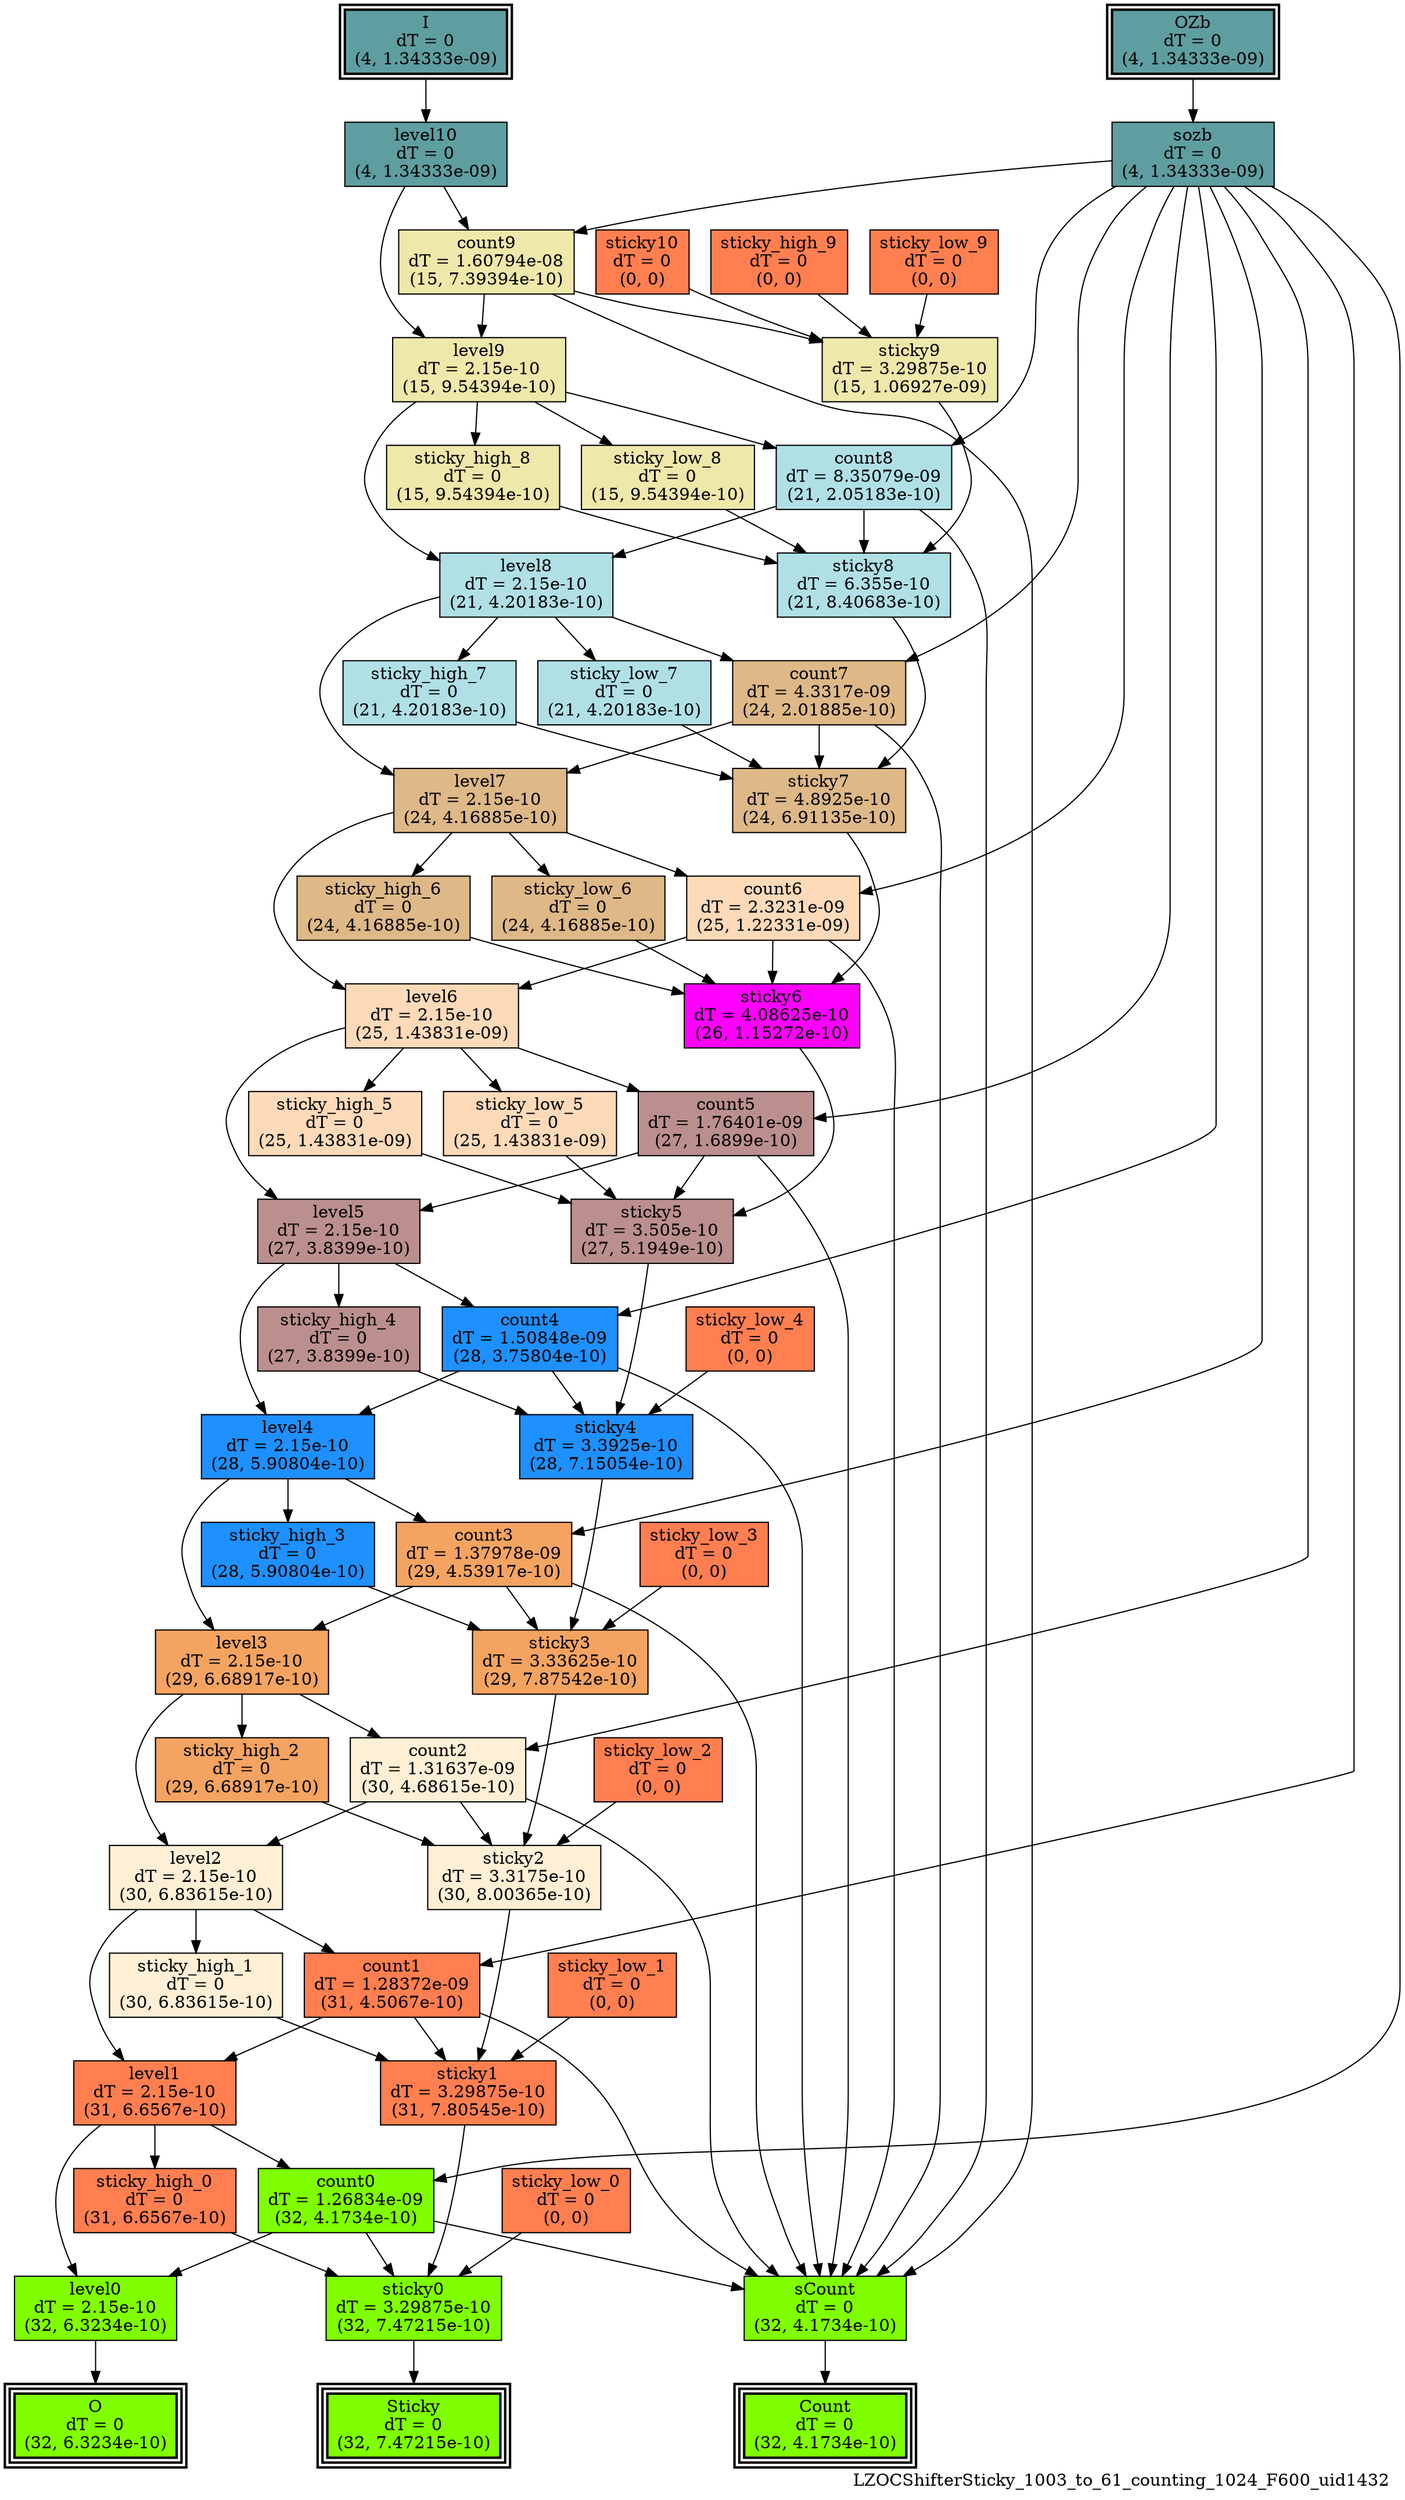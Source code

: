digraph LZOCShifterSticky_1003_to_61_counting_1024_F600_uid1432
{
	//graph drawing options
	label=LZOCShifterSticky_1003_to_61_counting_1024_F600_uid1432;
	labelloc=bottom;
	labeljust=right;
	ratio=auto;
	nodesep=0.25;
	ranksep=0.5;

	//input/output signals of operator LZOCShifterSticky_1003_to_61_counting_1024_F600_uid1432
	I__LZOCShifterSticky_1003_to_61_counting_1024_F600_uid1432 [ label="I\ndT = 0\n(4, 1.34333e-09)", shape=box, color=black, style="bold, filled", fillcolor=cadetblue, peripheries=2 ];
	OZb__LZOCShifterSticky_1003_to_61_counting_1024_F600_uid1432 [ label="OZb\ndT = 0\n(4, 1.34333e-09)", shape=box, color=black, style="bold, filled", fillcolor=cadetblue, peripheries=2 ];
	Count__LZOCShifterSticky_1003_to_61_counting_1024_F600_uid1432 [ label="Count\ndT = 0\n(32, 4.1734e-10)", shape=box, color=black, style="bold, filled", fillcolor=chartreuse, peripheries=3 ];
	O__LZOCShifterSticky_1003_to_61_counting_1024_F600_uid1432 [ label="O\ndT = 0\n(32, 6.3234e-10)", shape=box, color=black, style="bold, filled", fillcolor=chartreuse, peripheries=3 ];
	Sticky__LZOCShifterSticky_1003_to_61_counting_1024_F600_uid1432 [ label="Sticky\ndT = 0\n(32, 7.47215e-10)", shape=box, color=black, style="bold, filled", fillcolor=chartreuse, peripheries=3 ];
	{rank=same I__LZOCShifterSticky_1003_to_61_counting_1024_F600_uid1432, OZb__LZOCShifterSticky_1003_to_61_counting_1024_F600_uid1432};
	{rank=same Count__LZOCShifterSticky_1003_to_61_counting_1024_F600_uid1432, O__LZOCShifterSticky_1003_to_61_counting_1024_F600_uid1432, Sticky__LZOCShifterSticky_1003_to_61_counting_1024_F600_uid1432};
	//internal signals of operator LZOCShifterSticky_1003_to_61_counting_1024_F600_uid1432
	level10__LZOCShifterSticky_1003_to_61_counting_1024_F600_uid1432 [ label="level10\ndT = 0\n(4, 1.34333e-09)", shape=box, color=black, style=filled, fillcolor=cadetblue, peripheries=1 ];
	sozb__LZOCShifterSticky_1003_to_61_counting_1024_F600_uid1432 [ label="sozb\ndT = 0\n(4, 1.34333e-09)", shape=box, color=black, style=filled, fillcolor=cadetblue, peripheries=1 ];
	sticky10__LZOCShifterSticky_1003_to_61_counting_1024_F600_uid1432 [ label="sticky10\ndT = 0\n(0, 0)", shape=box, color=black, style=filled, fillcolor=coral, peripheries=1 ];
	count9__LZOCShifterSticky_1003_to_61_counting_1024_F600_uid1432 [ label="count9\ndT = 1.60794e-08\n(15, 7.39394e-10)", shape=box, color=black, style=filled, fillcolor=palegoldenrod, peripheries=1 ];
	level9__LZOCShifterSticky_1003_to_61_counting_1024_F600_uid1432 [ label="level9\ndT = 2.15e-10\n(15, 9.54394e-10)", shape=box, color=black, style=filled, fillcolor=palegoldenrod, peripheries=1 ];
	sticky_high_9__LZOCShifterSticky_1003_to_61_counting_1024_F600_uid1432 [ label="sticky_high_9\ndT = 0\n(0, 0)", shape=box, color=black, style=filled, fillcolor=coral, peripheries=1 ];
	sticky_low_9__LZOCShifterSticky_1003_to_61_counting_1024_F600_uid1432 [ label="sticky_low_9\ndT = 0\n(0, 0)", shape=box, color=black, style=filled, fillcolor=coral, peripheries=1 ];
	sticky9__LZOCShifterSticky_1003_to_61_counting_1024_F600_uid1432 [ label="sticky9\ndT = 3.29875e-10\n(15, 1.06927e-09)", shape=box, color=black, style=filled, fillcolor=palegoldenrod, peripheries=1 ];
	count8__LZOCShifterSticky_1003_to_61_counting_1024_F600_uid1432 [ label="count8\ndT = 8.35079e-09\n(21, 2.05183e-10)", shape=box, color=black, style=filled, fillcolor=powderblue, peripheries=1 ];
	level8__LZOCShifterSticky_1003_to_61_counting_1024_F600_uid1432 [ label="level8\ndT = 2.15e-10\n(21, 4.20183e-10)", shape=box, color=black, style=filled, fillcolor=powderblue, peripheries=1 ];
	sticky_high_8__LZOCShifterSticky_1003_to_61_counting_1024_F600_uid1432 [ label="sticky_high_8\ndT = 0\n(15, 9.54394e-10)", shape=box, color=black, style=filled, fillcolor=palegoldenrod, peripheries=1 ];
	sticky_low_8__LZOCShifterSticky_1003_to_61_counting_1024_F600_uid1432 [ label="sticky_low_8\ndT = 0\n(15, 9.54394e-10)", shape=box, color=black, style=filled, fillcolor=palegoldenrod, peripheries=1 ];
	sticky8__LZOCShifterSticky_1003_to_61_counting_1024_F600_uid1432 [ label="sticky8\ndT = 6.355e-10\n(21, 8.40683e-10)", shape=box, color=black, style=filled, fillcolor=powderblue, peripheries=1 ];
	count7__LZOCShifterSticky_1003_to_61_counting_1024_F600_uid1432 [ label="count7\ndT = 4.3317e-09\n(24, 2.01885e-10)", shape=box, color=black, style=filled, fillcolor=burlywood, peripheries=1 ];
	level7__LZOCShifterSticky_1003_to_61_counting_1024_F600_uid1432 [ label="level7\ndT = 2.15e-10\n(24, 4.16885e-10)", shape=box, color=black, style=filled, fillcolor=burlywood, peripheries=1 ];
	sticky_high_7__LZOCShifterSticky_1003_to_61_counting_1024_F600_uid1432 [ label="sticky_high_7\ndT = 0\n(21, 4.20183e-10)", shape=box, color=black, style=filled, fillcolor=powderblue, peripheries=1 ];
	sticky_low_7__LZOCShifterSticky_1003_to_61_counting_1024_F600_uid1432 [ label="sticky_low_7\ndT = 0\n(21, 4.20183e-10)", shape=box, color=black, style=filled, fillcolor=powderblue, peripheries=1 ];
	sticky7__LZOCShifterSticky_1003_to_61_counting_1024_F600_uid1432 [ label="sticky7\ndT = 4.8925e-10\n(24, 6.91135e-10)", shape=box, color=black, style=filled, fillcolor=burlywood, peripheries=1 ];
	count6__LZOCShifterSticky_1003_to_61_counting_1024_F600_uid1432 [ label="count6\ndT = 2.3231e-09\n(25, 1.22331e-09)", shape=box, color=black, style=filled, fillcolor=peachpuff, peripheries=1 ];
	level6__LZOCShifterSticky_1003_to_61_counting_1024_F600_uid1432 [ label="level6\ndT = 2.15e-10\n(25, 1.43831e-09)", shape=box, color=black, style=filled, fillcolor=peachpuff, peripheries=1 ];
	sticky_high_6__LZOCShifterSticky_1003_to_61_counting_1024_F600_uid1432 [ label="sticky_high_6\ndT = 0\n(24, 4.16885e-10)", shape=box, color=black, style=filled, fillcolor=burlywood, peripheries=1 ];
	sticky_low_6__LZOCShifterSticky_1003_to_61_counting_1024_F600_uid1432 [ label="sticky_low_6\ndT = 0\n(24, 4.16885e-10)", shape=box, color=black, style=filled, fillcolor=burlywood, peripheries=1 ];
	sticky6__LZOCShifterSticky_1003_to_61_counting_1024_F600_uid1432 [ label="sticky6\ndT = 4.08625e-10\n(26, 1.15272e-10)", shape=box, color=black, style=filled, fillcolor=magenta, peripheries=1 ];
	count5__LZOCShifterSticky_1003_to_61_counting_1024_F600_uid1432 [ label="count5\ndT = 1.76401e-09\n(27, 1.6899e-10)", shape=box, color=black, style=filled, fillcolor=rosybrown, peripheries=1 ];
	level5__LZOCShifterSticky_1003_to_61_counting_1024_F600_uid1432 [ label="level5\ndT = 2.15e-10\n(27, 3.8399e-10)", shape=box, color=black, style=filled, fillcolor=rosybrown, peripheries=1 ];
	sticky_high_5__LZOCShifterSticky_1003_to_61_counting_1024_F600_uid1432 [ label="sticky_high_5\ndT = 0\n(25, 1.43831e-09)", shape=box, color=black, style=filled, fillcolor=peachpuff, peripheries=1 ];
	sticky_low_5__LZOCShifterSticky_1003_to_61_counting_1024_F600_uid1432 [ label="sticky_low_5\ndT = 0\n(25, 1.43831e-09)", shape=box, color=black, style=filled, fillcolor=peachpuff, peripheries=1 ];
	sticky5__LZOCShifterSticky_1003_to_61_counting_1024_F600_uid1432 [ label="sticky5\ndT = 3.505e-10\n(27, 5.1949e-10)", shape=box, color=black, style=filled, fillcolor=rosybrown, peripheries=1 ];
	count4__LZOCShifterSticky_1003_to_61_counting_1024_F600_uid1432 [ label="count4\ndT = 1.50848e-09\n(28, 3.75804e-10)", shape=box, color=black, style=filled, fillcolor=dodgerblue, peripheries=1 ];
	level4__LZOCShifterSticky_1003_to_61_counting_1024_F600_uid1432 [ label="level4\ndT = 2.15e-10\n(28, 5.90804e-10)", shape=box, color=black, style=filled, fillcolor=dodgerblue, peripheries=1 ];
	sticky_high_4__LZOCShifterSticky_1003_to_61_counting_1024_F600_uid1432 [ label="sticky_high_4\ndT = 0\n(27, 3.8399e-10)", shape=box, color=black, style=filled, fillcolor=rosybrown, peripheries=1 ];
	sticky_low_4__LZOCShifterSticky_1003_to_61_counting_1024_F600_uid1432 [ label="sticky_low_4\ndT = 0\n(0, 0)", shape=box, color=black, style=filled, fillcolor=coral, peripheries=1 ];
	sticky4__LZOCShifterSticky_1003_to_61_counting_1024_F600_uid1432 [ label="sticky4\ndT = 3.3925e-10\n(28, 7.15054e-10)", shape=box, color=black, style=filled, fillcolor=dodgerblue, peripheries=1 ];
	count3__LZOCShifterSticky_1003_to_61_counting_1024_F600_uid1432 [ label="count3\ndT = 1.37978e-09\n(29, 4.53917e-10)", shape=box, color=black, style=filled, fillcolor=sandybrown, peripheries=1 ];
	level3__LZOCShifterSticky_1003_to_61_counting_1024_F600_uid1432 [ label="level3\ndT = 2.15e-10\n(29, 6.68917e-10)", shape=box, color=black, style=filled, fillcolor=sandybrown, peripheries=1 ];
	sticky_high_3__LZOCShifterSticky_1003_to_61_counting_1024_F600_uid1432 [ label="sticky_high_3\ndT = 0\n(28, 5.90804e-10)", shape=box, color=black, style=filled, fillcolor=dodgerblue, peripheries=1 ];
	sticky_low_3__LZOCShifterSticky_1003_to_61_counting_1024_F600_uid1432 [ label="sticky_low_3\ndT = 0\n(0, 0)", shape=box, color=black, style=filled, fillcolor=coral, peripheries=1 ];
	sticky3__LZOCShifterSticky_1003_to_61_counting_1024_F600_uid1432 [ label="sticky3\ndT = 3.33625e-10\n(29, 7.87542e-10)", shape=box, color=black, style=filled, fillcolor=sandybrown, peripheries=1 ];
	count2__LZOCShifterSticky_1003_to_61_counting_1024_F600_uid1432 [ label="count2\ndT = 1.31637e-09\n(30, 4.68615e-10)", shape=box, color=black, style=filled, fillcolor=papayawhip, peripheries=1 ];
	level2__LZOCShifterSticky_1003_to_61_counting_1024_F600_uid1432 [ label="level2\ndT = 2.15e-10\n(30, 6.83615e-10)", shape=box, color=black, style=filled, fillcolor=papayawhip, peripheries=1 ];
	sticky_high_2__LZOCShifterSticky_1003_to_61_counting_1024_F600_uid1432 [ label="sticky_high_2\ndT = 0\n(29, 6.68917e-10)", shape=box, color=black, style=filled, fillcolor=sandybrown, peripheries=1 ];
	sticky_low_2__LZOCShifterSticky_1003_to_61_counting_1024_F600_uid1432 [ label="sticky_low_2\ndT = 0\n(0, 0)", shape=box, color=black, style=filled, fillcolor=coral, peripheries=1 ];
	sticky2__LZOCShifterSticky_1003_to_61_counting_1024_F600_uid1432 [ label="sticky2\ndT = 3.3175e-10\n(30, 8.00365e-10)", shape=box, color=black, style=filled, fillcolor=papayawhip, peripheries=1 ];
	count1__LZOCShifterSticky_1003_to_61_counting_1024_F600_uid1432 [ label="count1\ndT = 1.28372e-09\n(31, 4.5067e-10)", shape=box, color=black, style=filled, fillcolor=coral, peripheries=1 ];
	level1__LZOCShifterSticky_1003_to_61_counting_1024_F600_uid1432 [ label="level1\ndT = 2.15e-10\n(31, 6.6567e-10)", shape=box, color=black, style=filled, fillcolor=coral, peripheries=1 ];
	sticky_high_1__LZOCShifterSticky_1003_to_61_counting_1024_F600_uid1432 [ label="sticky_high_1\ndT = 0\n(30, 6.83615e-10)", shape=box, color=black, style=filled, fillcolor=papayawhip, peripheries=1 ];
	sticky_low_1__LZOCShifterSticky_1003_to_61_counting_1024_F600_uid1432 [ label="sticky_low_1\ndT = 0\n(0, 0)", shape=box, color=black, style=filled, fillcolor=coral, peripheries=1 ];
	sticky1__LZOCShifterSticky_1003_to_61_counting_1024_F600_uid1432 [ label="sticky1\ndT = 3.29875e-10\n(31, 7.80545e-10)", shape=box, color=black, style=filled, fillcolor=coral, peripheries=1 ];
	count0__LZOCShifterSticky_1003_to_61_counting_1024_F600_uid1432 [ label="count0\ndT = 1.26834e-09\n(32, 4.1734e-10)", shape=box, color=black, style=filled, fillcolor=chartreuse, peripheries=1 ];
	level0__LZOCShifterSticky_1003_to_61_counting_1024_F600_uid1432 [ label="level0\ndT = 2.15e-10\n(32, 6.3234e-10)", shape=box, color=black, style=filled, fillcolor=chartreuse, peripheries=1 ];
	sticky_high_0__LZOCShifterSticky_1003_to_61_counting_1024_F600_uid1432 [ label="sticky_high_0\ndT = 0\n(31, 6.6567e-10)", shape=box, color=black, style=filled, fillcolor=coral, peripheries=1 ];
	sticky_low_0__LZOCShifterSticky_1003_to_61_counting_1024_F600_uid1432 [ label="sticky_low_0\ndT = 0\n(0, 0)", shape=box, color=black, style=filled, fillcolor=coral, peripheries=1 ];
	sticky0__LZOCShifterSticky_1003_to_61_counting_1024_F600_uid1432 [ label="sticky0\ndT = 3.29875e-10\n(32, 7.47215e-10)", shape=box, color=black, style=filled, fillcolor=chartreuse, peripheries=1 ];
	sCount__LZOCShifterSticky_1003_to_61_counting_1024_F600_uid1432 [ label="sCount\ndT = 0\n(32, 4.1734e-10)", shape=box, color=black, style=filled, fillcolor=chartreuse, peripheries=1 ];

	//subcomponents of operator LZOCShifterSticky_1003_to_61_counting_1024_F600_uid1432

	//input and internal signal connections of operator LZOCShifterSticky_1003_to_61_counting_1024_F600_uid1432
	I__LZOCShifterSticky_1003_to_61_counting_1024_F600_uid1432 -> level10__LZOCShifterSticky_1003_to_61_counting_1024_F600_uid1432 [ arrowhead=normal, arrowsize=1.0, arrowtail=normal, color=black, dir=forward  ];
	OZb__LZOCShifterSticky_1003_to_61_counting_1024_F600_uid1432 -> sozb__LZOCShifterSticky_1003_to_61_counting_1024_F600_uid1432 [ arrowhead=normal, arrowsize=1.0, arrowtail=normal, color=black, dir=forward  ];
	level10__LZOCShifterSticky_1003_to_61_counting_1024_F600_uid1432 -> count9__LZOCShifterSticky_1003_to_61_counting_1024_F600_uid1432 [ arrowhead=normal, arrowsize=1.0, arrowtail=normal, color=black, dir=forward  ];
	level10__LZOCShifterSticky_1003_to_61_counting_1024_F600_uid1432 -> level9__LZOCShifterSticky_1003_to_61_counting_1024_F600_uid1432 [ arrowhead=normal, arrowsize=1.0, arrowtail=normal, color=black, dir=forward  ];
	sozb__LZOCShifterSticky_1003_to_61_counting_1024_F600_uid1432 -> count9__LZOCShifterSticky_1003_to_61_counting_1024_F600_uid1432 [ arrowhead=normal, arrowsize=1.0, arrowtail=normal, color=black, dir=forward  ];
	sozb__LZOCShifterSticky_1003_to_61_counting_1024_F600_uid1432 -> count8__LZOCShifterSticky_1003_to_61_counting_1024_F600_uid1432 [ arrowhead=normal, arrowsize=1.0, arrowtail=normal, color=black, dir=forward  ];
	sozb__LZOCShifterSticky_1003_to_61_counting_1024_F600_uid1432 -> count7__LZOCShifterSticky_1003_to_61_counting_1024_F600_uid1432 [ arrowhead=normal, arrowsize=1.0, arrowtail=normal, color=black, dir=forward  ];
	sozb__LZOCShifterSticky_1003_to_61_counting_1024_F600_uid1432 -> count6__LZOCShifterSticky_1003_to_61_counting_1024_F600_uid1432 [ arrowhead=normal, arrowsize=1.0, arrowtail=normal, color=black, dir=forward  ];
	sozb__LZOCShifterSticky_1003_to_61_counting_1024_F600_uid1432 -> count5__LZOCShifterSticky_1003_to_61_counting_1024_F600_uid1432 [ arrowhead=normal, arrowsize=1.0, arrowtail=normal, color=black, dir=forward  ];
	sozb__LZOCShifterSticky_1003_to_61_counting_1024_F600_uid1432 -> count4__LZOCShifterSticky_1003_to_61_counting_1024_F600_uid1432 [ arrowhead=normal, arrowsize=1.0, arrowtail=normal, color=black, dir=forward  ];
	sozb__LZOCShifterSticky_1003_to_61_counting_1024_F600_uid1432 -> count3__LZOCShifterSticky_1003_to_61_counting_1024_F600_uid1432 [ arrowhead=normal, arrowsize=1.0, arrowtail=normal, color=black, dir=forward  ];
	sozb__LZOCShifterSticky_1003_to_61_counting_1024_F600_uid1432 -> count2__LZOCShifterSticky_1003_to_61_counting_1024_F600_uid1432 [ arrowhead=normal, arrowsize=1.0, arrowtail=normal, color=black, dir=forward  ];
	sozb__LZOCShifterSticky_1003_to_61_counting_1024_F600_uid1432 -> count1__LZOCShifterSticky_1003_to_61_counting_1024_F600_uid1432 [ arrowhead=normal, arrowsize=1.0, arrowtail=normal, color=black, dir=forward  ];
	sozb__LZOCShifterSticky_1003_to_61_counting_1024_F600_uid1432 -> count0__LZOCShifterSticky_1003_to_61_counting_1024_F600_uid1432 [ arrowhead=normal, arrowsize=1.0, arrowtail=normal, color=black, dir=forward  ];
	sticky10__LZOCShifterSticky_1003_to_61_counting_1024_F600_uid1432 -> sticky9__LZOCShifterSticky_1003_to_61_counting_1024_F600_uid1432 [ arrowhead=normal, arrowsize=1.0, arrowtail=normal, color=black, dir=forward  ];
	count9__LZOCShifterSticky_1003_to_61_counting_1024_F600_uid1432 -> level9__LZOCShifterSticky_1003_to_61_counting_1024_F600_uid1432 [ arrowhead=normal, arrowsize=1.0, arrowtail=normal, color=black, dir=forward  ];
	count9__LZOCShifterSticky_1003_to_61_counting_1024_F600_uid1432 -> sticky9__LZOCShifterSticky_1003_to_61_counting_1024_F600_uid1432 [ arrowhead=normal, arrowsize=1.0, arrowtail=normal, color=black, dir=forward  ];
	count9__LZOCShifterSticky_1003_to_61_counting_1024_F600_uid1432 -> sCount__LZOCShifterSticky_1003_to_61_counting_1024_F600_uid1432 [ arrowhead=normal, arrowsize=1.0, arrowtail=normal, color=black, dir=forward  ];
	level9__LZOCShifterSticky_1003_to_61_counting_1024_F600_uid1432 -> count8__LZOCShifterSticky_1003_to_61_counting_1024_F600_uid1432 [ arrowhead=normal, arrowsize=1.0, arrowtail=normal, color=black, dir=forward  ];
	level9__LZOCShifterSticky_1003_to_61_counting_1024_F600_uid1432 -> level8__LZOCShifterSticky_1003_to_61_counting_1024_F600_uid1432 [ arrowhead=normal, arrowsize=1.0, arrowtail=normal, color=black, dir=forward  ];
	level9__LZOCShifterSticky_1003_to_61_counting_1024_F600_uid1432 -> sticky_high_8__LZOCShifterSticky_1003_to_61_counting_1024_F600_uid1432 [ arrowhead=normal, arrowsize=1.0, arrowtail=normal, color=black, dir=forward  ];
	level9__LZOCShifterSticky_1003_to_61_counting_1024_F600_uid1432 -> sticky_low_8__LZOCShifterSticky_1003_to_61_counting_1024_F600_uid1432 [ arrowhead=normal, arrowsize=1.0, arrowtail=normal, color=black, dir=forward  ];
	sticky_high_9__LZOCShifterSticky_1003_to_61_counting_1024_F600_uid1432 -> sticky9__LZOCShifterSticky_1003_to_61_counting_1024_F600_uid1432 [ arrowhead=normal, arrowsize=1.0, arrowtail=normal, color=black, dir=forward  ];
	sticky_low_9__LZOCShifterSticky_1003_to_61_counting_1024_F600_uid1432 -> sticky9__LZOCShifterSticky_1003_to_61_counting_1024_F600_uid1432 [ arrowhead=normal, arrowsize=1.0, arrowtail=normal, color=black, dir=forward  ];
	sticky9__LZOCShifterSticky_1003_to_61_counting_1024_F600_uid1432 -> sticky8__LZOCShifterSticky_1003_to_61_counting_1024_F600_uid1432 [ arrowhead=normal, arrowsize=1.0, arrowtail=normal, color=black, dir=forward  ];
	count8__LZOCShifterSticky_1003_to_61_counting_1024_F600_uid1432 -> level8__LZOCShifterSticky_1003_to_61_counting_1024_F600_uid1432 [ arrowhead=normal, arrowsize=1.0, arrowtail=normal, color=black, dir=forward  ];
	count8__LZOCShifterSticky_1003_to_61_counting_1024_F600_uid1432 -> sticky8__LZOCShifterSticky_1003_to_61_counting_1024_F600_uid1432 [ arrowhead=normal, arrowsize=1.0, arrowtail=normal, color=black, dir=forward  ];
	count8__LZOCShifterSticky_1003_to_61_counting_1024_F600_uid1432 -> sCount__LZOCShifterSticky_1003_to_61_counting_1024_F600_uid1432 [ arrowhead=normal, arrowsize=1.0, arrowtail=normal, color=black, dir=forward  ];
	level8__LZOCShifterSticky_1003_to_61_counting_1024_F600_uid1432 -> count7__LZOCShifterSticky_1003_to_61_counting_1024_F600_uid1432 [ arrowhead=normal, arrowsize=1.0, arrowtail=normal, color=black, dir=forward  ];
	level8__LZOCShifterSticky_1003_to_61_counting_1024_F600_uid1432 -> level7__LZOCShifterSticky_1003_to_61_counting_1024_F600_uid1432 [ arrowhead=normal, arrowsize=1.0, arrowtail=normal, color=black, dir=forward  ];
	level8__LZOCShifterSticky_1003_to_61_counting_1024_F600_uid1432 -> sticky_high_7__LZOCShifterSticky_1003_to_61_counting_1024_F600_uid1432 [ arrowhead=normal, arrowsize=1.0, arrowtail=normal, color=black, dir=forward  ];
	level8__LZOCShifterSticky_1003_to_61_counting_1024_F600_uid1432 -> sticky_low_7__LZOCShifterSticky_1003_to_61_counting_1024_F600_uid1432 [ arrowhead=normal, arrowsize=1.0, arrowtail=normal, color=black, dir=forward  ];
	sticky_high_8__LZOCShifterSticky_1003_to_61_counting_1024_F600_uid1432 -> sticky8__LZOCShifterSticky_1003_to_61_counting_1024_F600_uid1432 [ arrowhead=normal, arrowsize=1.0, arrowtail=normal, color=black, dir=forward  ];
	sticky_low_8__LZOCShifterSticky_1003_to_61_counting_1024_F600_uid1432 -> sticky8__LZOCShifterSticky_1003_to_61_counting_1024_F600_uid1432 [ arrowhead=normal, arrowsize=1.0, arrowtail=normal, color=black, dir=forward  ];
	sticky8__LZOCShifterSticky_1003_to_61_counting_1024_F600_uid1432 -> sticky7__LZOCShifterSticky_1003_to_61_counting_1024_F600_uid1432 [ arrowhead=normal, arrowsize=1.0, arrowtail=normal, color=black, dir=forward  ];
	count7__LZOCShifterSticky_1003_to_61_counting_1024_F600_uid1432 -> level7__LZOCShifterSticky_1003_to_61_counting_1024_F600_uid1432 [ arrowhead=normal, arrowsize=1.0, arrowtail=normal, color=black, dir=forward  ];
	count7__LZOCShifterSticky_1003_to_61_counting_1024_F600_uid1432 -> sticky7__LZOCShifterSticky_1003_to_61_counting_1024_F600_uid1432 [ arrowhead=normal, arrowsize=1.0, arrowtail=normal, color=black, dir=forward  ];
	count7__LZOCShifterSticky_1003_to_61_counting_1024_F600_uid1432 -> sCount__LZOCShifterSticky_1003_to_61_counting_1024_F600_uid1432 [ arrowhead=normal, arrowsize=1.0, arrowtail=normal, color=black, dir=forward  ];
	level7__LZOCShifterSticky_1003_to_61_counting_1024_F600_uid1432 -> count6__LZOCShifterSticky_1003_to_61_counting_1024_F600_uid1432 [ arrowhead=normal, arrowsize=1.0, arrowtail=normal, color=black, dir=forward  ];
	level7__LZOCShifterSticky_1003_to_61_counting_1024_F600_uid1432 -> level6__LZOCShifterSticky_1003_to_61_counting_1024_F600_uid1432 [ arrowhead=normal, arrowsize=1.0, arrowtail=normal, color=black, dir=forward  ];
	level7__LZOCShifterSticky_1003_to_61_counting_1024_F600_uid1432 -> sticky_high_6__LZOCShifterSticky_1003_to_61_counting_1024_F600_uid1432 [ arrowhead=normal, arrowsize=1.0, arrowtail=normal, color=black, dir=forward  ];
	level7__LZOCShifterSticky_1003_to_61_counting_1024_F600_uid1432 -> sticky_low_6__LZOCShifterSticky_1003_to_61_counting_1024_F600_uid1432 [ arrowhead=normal, arrowsize=1.0, arrowtail=normal, color=black, dir=forward  ];
	sticky_high_7__LZOCShifterSticky_1003_to_61_counting_1024_F600_uid1432 -> sticky7__LZOCShifterSticky_1003_to_61_counting_1024_F600_uid1432 [ arrowhead=normal, arrowsize=1.0, arrowtail=normal, color=black, dir=forward  ];
	sticky_low_7__LZOCShifterSticky_1003_to_61_counting_1024_F600_uid1432 -> sticky7__LZOCShifterSticky_1003_to_61_counting_1024_F600_uid1432 [ arrowhead=normal, arrowsize=1.0, arrowtail=normal, color=black, dir=forward  ];
	sticky7__LZOCShifterSticky_1003_to_61_counting_1024_F600_uid1432 -> sticky6__LZOCShifterSticky_1003_to_61_counting_1024_F600_uid1432 [ arrowhead=normal, arrowsize=1.0, arrowtail=normal, color=black, dir=forward  ];
	count6__LZOCShifterSticky_1003_to_61_counting_1024_F600_uid1432 -> level6__LZOCShifterSticky_1003_to_61_counting_1024_F600_uid1432 [ arrowhead=normal, arrowsize=1.0, arrowtail=normal, color=black, dir=forward  ];
	count6__LZOCShifterSticky_1003_to_61_counting_1024_F600_uid1432 -> sticky6__LZOCShifterSticky_1003_to_61_counting_1024_F600_uid1432 [ arrowhead=normal, arrowsize=1.0, arrowtail=normal, color=black, dir=forward  ];
	count6__LZOCShifterSticky_1003_to_61_counting_1024_F600_uid1432 -> sCount__LZOCShifterSticky_1003_to_61_counting_1024_F600_uid1432 [ arrowhead=normal, arrowsize=1.0, arrowtail=normal, color=black, dir=forward  ];
	level6__LZOCShifterSticky_1003_to_61_counting_1024_F600_uid1432 -> count5__LZOCShifterSticky_1003_to_61_counting_1024_F600_uid1432 [ arrowhead=normal, arrowsize=1.0, arrowtail=normal, color=black, dir=forward  ];
	level6__LZOCShifterSticky_1003_to_61_counting_1024_F600_uid1432 -> level5__LZOCShifterSticky_1003_to_61_counting_1024_F600_uid1432 [ arrowhead=normal, arrowsize=1.0, arrowtail=normal, color=black, dir=forward  ];
	level6__LZOCShifterSticky_1003_to_61_counting_1024_F600_uid1432 -> sticky_high_5__LZOCShifterSticky_1003_to_61_counting_1024_F600_uid1432 [ arrowhead=normal, arrowsize=1.0, arrowtail=normal, color=black, dir=forward  ];
	level6__LZOCShifterSticky_1003_to_61_counting_1024_F600_uid1432 -> sticky_low_5__LZOCShifterSticky_1003_to_61_counting_1024_F600_uid1432 [ arrowhead=normal, arrowsize=1.0, arrowtail=normal, color=black, dir=forward  ];
	sticky_high_6__LZOCShifterSticky_1003_to_61_counting_1024_F600_uid1432 -> sticky6__LZOCShifterSticky_1003_to_61_counting_1024_F600_uid1432 [ arrowhead=normal, arrowsize=1.0, arrowtail=normal, color=black, dir=forward  ];
	sticky_low_6__LZOCShifterSticky_1003_to_61_counting_1024_F600_uid1432 -> sticky6__LZOCShifterSticky_1003_to_61_counting_1024_F600_uid1432 [ arrowhead=normal, arrowsize=1.0, arrowtail=normal, color=black, dir=forward  ];
	sticky6__LZOCShifterSticky_1003_to_61_counting_1024_F600_uid1432 -> sticky5__LZOCShifterSticky_1003_to_61_counting_1024_F600_uid1432 [ arrowhead=normal, arrowsize=1.0, arrowtail=normal, color=black, dir=forward  ];
	count5__LZOCShifterSticky_1003_to_61_counting_1024_F600_uid1432 -> level5__LZOCShifterSticky_1003_to_61_counting_1024_F600_uid1432 [ arrowhead=normal, arrowsize=1.0, arrowtail=normal, color=black, dir=forward  ];
	count5__LZOCShifterSticky_1003_to_61_counting_1024_F600_uid1432 -> sticky5__LZOCShifterSticky_1003_to_61_counting_1024_F600_uid1432 [ arrowhead=normal, arrowsize=1.0, arrowtail=normal, color=black, dir=forward  ];
	count5__LZOCShifterSticky_1003_to_61_counting_1024_F600_uid1432 -> sCount__LZOCShifterSticky_1003_to_61_counting_1024_F600_uid1432 [ arrowhead=normal, arrowsize=1.0, arrowtail=normal, color=black, dir=forward  ];
	level5__LZOCShifterSticky_1003_to_61_counting_1024_F600_uid1432 -> count4__LZOCShifterSticky_1003_to_61_counting_1024_F600_uid1432 [ arrowhead=normal, arrowsize=1.0, arrowtail=normal, color=black, dir=forward  ];
	level5__LZOCShifterSticky_1003_to_61_counting_1024_F600_uid1432 -> level4__LZOCShifterSticky_1003_to_61_counting_1024_F600_uid1432 [ arrowhead=normal, arrowsize=1.0, arrowtail=normal, color=black, dir=forward  ];
	level5__LZOCShifterSticky_1003_to_61_counting_1024_F600_uid1432 -> sticky_high_4__LZOCShifterSticky_1003_to_61_counting_1024_F600_uid1432 [ arrowhead=normal, arrowsize=1.0, arrowtail=normal, color=black, dir=forward  ];
	sticky_high_5__LZOCShifterSticky_1003_to_61_counting_1024_F600_uid1432 -> sticky5__LZOCShifterSticky_1003_to_61_counting_1024_F600_uid1432 [ arrowhead=normal, arrowsize=1.0, arrowtail=normal, color=black, dir=forward  ];
	sticky_low_5__LZOCShifterSticky_1003_to_61_counting_1024_F600_uid1432 -> sticky5__LZOCShifterSticky_1003_to_61_counting_1024_F600_uid1432 [ arrowhead=normal, arrowsize=1.0, arrowtail=normal, color=black, dir=forward  ];
	sticky5__LZOCShifterSticky_1003_to_61_counting_1024_F600_uid1432 -> sticky4__LZOCShifterSticky_1003_to_61_counting_1024_F600_uid1432 [ arrowhead=normal, arrowsize=1.0, arrowtail=normal, color=black, dir=forward  ];
	count4__LZOCShifterSticky_1003_to_61_counting_1024_F600_uid1432 -> level4__LZOCShifterSticky_1003_to_61_counting_1024_F600_uid1432 [ arrowhead=normal, arrowsize=1.0, arrowtail=normal, color=black, dir=forward  ];
	count4__LZOCShifterSticky_1003_to_61_counting_1024_F600_uid1432 -> sticky4__LZOCShifterSticky_1003_to_61_counting_1024_F600_uid1432 [ arrowhead=normal, arrowsize=1.0, arrowtail=normal, color=black, dir=forward  ];
	count4__LZOCShifterSticky_1003_to_61_counting_1024_F600_uid1432 -> sCount__LZOCShifterSticky_1003_to_61_counting_1024_F600_uid1432 [ arrowhead=normal, arrowsize=1.0, arrowtail=normal, color=black, dir=forward  ];
	level4__LZOCShifterSticky_1003_to_61_counting_1024_F600_uid1432 -> count3__LZOCShifterSticky_1003_to_61_counting_1024_F600_uid1432 [ arrowhead=normal, arrowsize=1.0, arrowtail=normal, color=black, dir=forward  ];
	level4__LZOCShifterSticky_1003_to_61_counting_1024_F600_uid1432 -> level3__LZOCShifterSticky_1003_to_61_counting_1024_F600_uid1432 [ arrowhead=normal, arrowsize=1.0, arrowtail=normal, color=black, dir=forward  ];
	level4__LZOCShifterSticky_1003_to_61_counting_1024_F600_uid1432 -> sticky_high_3__LZOCShifterSticky_1003_to_61_counting_1024_F600_uid1432 [ arrowhead=normal, arrowsize=1.0, arrowtail=normal, color=black, dir=forward  ];
	sticky_high_4__LZOCShifterSticky_1003_to_61_counting_1024_F600_uid1432 -> sticky4__LZOCShifterSticky_1003_to_61_counting_1024_F600_uid1432 [ arrowhead=normal, arrowsize=1.0, arrowtail=normal, color=black, dir=forward  ];
	sticky_low_4__LZOCShifterSticky_1003_to_61_counting_1024_F600_uid1432 -> sticky4__LZOCShifterSticky_1003_to_61_counting_1024_F600_uid1432 [ arrowhead=normal, arrowsize=1.0, arrowtail=normal, color=black, dir=forward  ];
	sticky4__LZOCShifterSticky_1003_to_61_counting_1024_F600_uid1432 -> sticky3__LZOCShifterSticky_1003_to_61_counting_1024_F600_uid1432 [ arrowhead=normal, arrowsize=1.0, arrowtail=normal, color=black, dir=forward  ];
	count3__LZOCShifterSticky_1003_to_61_counting_1024_F600_uid1432 -> level3__LZOCShifterSticky_1003_to_61_counting_1024_F600_uid1432 [ arrowhead=normal, arrowsize=1.0, arrowtail=normal, color=black, dir=forward  ];
	count3__LZOCShifterSticky_1003_to_61_counting_1024_F600_uid1432 -> sticky3__LZOCShifterSticky_1003_to_61_counting_1024_F600_uid1432 [ arrowhead=normal, arrowsize=1.0, arrowtail=normal, color=black, dir=forward  ];
	count3__LZOCShifterSticky_1003_to_61_counting_1024_F600_uid1432 -> sCount__LZOCShifterSticky_1003_to_61_counting_1024_F600_uid1432 [ arrowhead=normal, arrowsize=1.0, arrowtail=normal, color=black, dir=forward  ];
	level3__LZOCShifterSticky_1003_to_61_counting_1024_F600_uid1432 -> count2__LZOCShifterSticky_1003_to_61_counting_1024_F600_uid1432 [ arrowhead=normal, arrowsize=1.0, arrowtail=normal, color=black, dir=forward  ];
	level3__LZOCShifterSticky_1003_to_61_counting_1024_F600_uid1432 -> level2__LZOCShifterSticky_1003_to_61_counting_1024_F600_uid1432 [ arrowhead=normal, arrowsize=1.0, arrowtail=normal, color=black, dir=forward  ];
	level3__LZOCShifterSticky_1003_to_61_counting_1024_F600_uid1432 -> sticky_high_2__LZOCShifterSticky_1003_to_61_counting_1024_F600_uid1432 [ arrowhead=normal, arrowsize=1.0, arrowtail=normal, color=black, dir=forward  ];
	sticky_high_3__LZOCShifterSticky_1003_to_61_counting_1024_F600_uid1432 -> sticky3__LZOCShifterSticky_1003_to_61_counting_1024_F600_uid1432 [ arrowhead=normal, arrowsize=1.0, arrowtail=normal, color=black, dir=forward  ];
	sticky_low_3__LZOCShifterSticky_1003_to_61_counting_1024_F600_uid1432 -> sticky3__LZOCShifterSticky_1003_to_61_counting_1024_F600_uid1432 [ arrowhead=normal, arrowsize=1.0, arrowtail=normal, color=black, dir=forward  ];
	sticky3__LZOCShifterSticky_1003_to_61_counting_1024_F600_uid1432 -> sticky2__LZOCShifterSticky_1003_to_61_counting_1024_F600_uid1432 [ arrowhead=normal, arrowsize=1.0, arrowtail=normal, color=black, dir=forward  ];
	count2__LZOCShifterSticky_1003_to_61_counting_1024_F600_uid1432 -> level2__LZOCShifterSticky_1003_to_61_counting_1024_F600_uid1432 [ arrowhead=normal, arrowsize=1.0, arrowtail=normal, color=black, dir=forward  ];
	count2__LZOCShifterSticky_1003_to_61_counting_1024_F600_uid1432 -> sticky2__LZOCShifterSticky_1003_to_61_counting_1024_F600_uid1432 [ arrowhead=normal, arrowsize=1.0, arrowtail=normal, color=black, dir=forward  ];
	count2__LZOCShifterSticky_1003_to_61_counting_1024_F600_uid1432 -> sCount__LZOCShifterSticky_1003_to_61_counting_1024_F600_uid1432 [ arrowhead=normal, arrowsize=1.0, arrowtail=normal, color=black, dir=forward  ];
	level2__LZOCShifterSticky_1003_to_61_counting_1024_F600_uid1432 -> count1__LZOCShifterSticky_1003_to_61_counting_1024_F600_uid1432 [ arrowhead=normal, arrowsize=1.0, arrowtail=normal, color=black, dir=forward  ];
	level2__LZOCShifterSticky_1003_to_61_counting_1024_F600_uid1432 -> level1__LZOCShifterSticky_1003_to_61_counting_1024_F600_uid1432 [ arrowhead=normal, arrowsize=1.0, arrowtail=normal, color=black, dir=forward  ];
	level2__LZOCShifterSticky_1003_to_61_counting_1024_F600_uid1432 -> sticky_high_1__LZOCShifterSticky_1003_to_61_counting_1024_F600_uid1432 [ arrowhead=normal, arrowsize=1.0, arrowtail=normal, color=black, dir=forward  ];
	sticky_high_2__LZOCShifterSticky_1003_to_61_counting_1024_F600_uid1432 -> sticky2__LZOCShifterSticky_1003_to_61_counting_1024_F600_uid1432 [ arrowhead=normal, arrowsize=1.0, arrowtail=normal, color=black, dir=forward  ];
	sticky_low_2__LZOCShifterSticky_1003_to_61_counting_1024_F600_uid1432 -> sticky2__LZOCShifterSticky_1003_to_61_counting_1024_F600_uid1432 [ arrowhead=normal, arrowsize=1.0, arrowtail=normal, color=black, dir=forward  ];
	sticky2__LZOCShifterSticky_1003_to_61_counting_1024_F600_uid1432 -> sticky1__LZOCShifterSticky_1003_to_61_counting_1024_F600_uid1432 [ arrowhead=normal, arrowsize=1.0, arrowtail=normal, color=black, dir=forward  ];
	count1__LZOCShifterSticky_1003_to_61_counting_1024_F600_uid1432 -> level1__LZOCShifterSticky_1003_to_61_counting_1024_F600_uid1432 [ arrowhead=normal, arrowsize=1.0, arrowtail=normal, color=black, dir=forward  ];
	count1__LZOCShifterSticky_1003_to_61_counting_1024_F600_uid1432 -> sticky1__LZOCShifterSticky_1003_to_61_counting_1024_F600_uid1432 [ arrowhead=normal, arrowsize=1.0, arrowtail=normal, color=black, dir=forward  ];
	count1__LZOCShifterSticky_1003_to_61_counting_1024_F600_uid1432 -> sCount__LZOCShifterSticky_1003_to_61_counting_1024_F600_uid1432 [ arrowhead=normal, arrowsize=1.0, arrowtail=normal, color=black, dir=forward  ];
	level1__LZOCShifterSticky_1003_to_61_counting_1024_F600_uid1432 -> count0__LZOCShifterSticky_1003_to_61_counting_1024_F600_uid1432 [ arrowhead=normal, arrowsize=1.0, arrowtail=normal, color=black, dir=forward  ];
	level1__LZOCShifterSticky_1003_to_61_counting_1024_F600_uid1432 -> level0__LZOCShifterSticky_1003_to_61_counting_1024_F600_uid1432 [ arrowhead=normal, arrowsize=1.0, arrowtail=normal, color=black, dir=forward  ];
	level1__LZOCShifterSticky_1003_to_61_counting_1024_F600_uid1432 -> sticky_high_0__LZOCShifterSticky_1003_to_61_counting_1024_F600_uid1432 [ arrowhead=normal, arrowsize=1.0, arrowtail=normal, color=black, dir=forward  ];
	sticky_high_1__LZOCShifterSticky_1003_to_61_counting_1024_F600_uid1432 -> sticky1__LZOCShifterSticky_1003_to_61_counting_1024_F600_uid1432 [ arrowhead=normal, arrowsize=1.0, arrowtail=normal, color=black, dir=forward  ];
	sticky_low_1__LZOCShifterSticky_1003_to_61_counting_1024_F600_uid1432 -> sticky1__LZOCShifterSticky_1003_to_61_counting_1024_F600_uid1432 [ arrowhead=normal, arrowsize=1.0, arrowtail=normal, color=black, dir=forward  ];
	sticky1__LZOCShifterSticky_1003_to_61_counting_1024_F600_uid1432 -> sticky0__LZOCShifterSticky_1003_to_61_counting_1024_F600_uid1432 [ arrowhead=normal, arrowsize=1.0, arrowtail=normal, color=black, dir=forward  ];
	count0__LZOCShifterSticky_1003_to_61_counting_1024_F600_uid1432 -> level0__LZOCShifterSticky_1003_to_61_counting_1024_F600_uid1432 [ arrowhead=normal, arrowsize=1.0, arrowtail=normal, color=black, dir=forward  ];
	count0__LZOCShifterSticky_1003_to_61_counting_1024_F600_uid1432 -> sticky0__LZOCShifterSticky_1003_to_61_counting_1024_F600_uid1432 [ arrowhead=normal, arrowsize=1.0, arrowtail=normal, color=black, dir=forward  ];
	count0__LZOCShifterSticky_1003_to_61_counting_1024_F600_uid1432 -> sCount__LZOCShifterSticky_1003_to_61_counting_1024_F600_uid1432 [ arrowhead=normal, arrowsize=1.0, arrowtail=normal, color=black, dir=forward  ];
	level0__LZOCShifterSticky_1003_to_61_counting_1024_F600_uid1432 -> O__LZOCShifterSticky_1003_to_61_counting_1024_F600_uid1432 [ arrowhead=normal, arrowsize=1.0, arrowtail=normal, color=black, dir=forward  ];
	sticky_high_0__LZOCShifterSticky_1003_to_61_counting_1024_F600_uid1432 -> sticky0__LZOCShifterSticky_1003_to_61_counting_1024_F600_uid1432 [ arrowhead=normal, arrowsize=1.0, arrowtail=normal, color=black, dir=forward  ];
	sticky_low_0__LZOCShifterSticky_1003_to_61_counting_1024_F600_uid1432 -> sticky0__LZOCShifterSticky_1003_to_61_counting_1024_F600_uid1432 [ arrowhead=normal, arrowsize=1.0, arrowtail=normal, color=black, dir=forward  ];
	sticky0__LZOCShifterSticky_1003_to_61_counting_1024_F600_uid1432 -> Sticky__LZOCShifterSticky_1003_to_61_counting_1024_F600_uid1432 [ arrowhead=normal, arrowsize=1.0, arrowtail=normal, color=black, dir=forward  ];
	sCount__LZOCShifterSticky_1003_to_61_counting_1024_F600_uid1432 -> Count__LZOCShifterSticky_1003_to_61_counting_1024_F600_uid1432 [ arrowhead=normal, arrowsize=1.0, arrowtail=normal, color=black, dir=forward  ];
}

